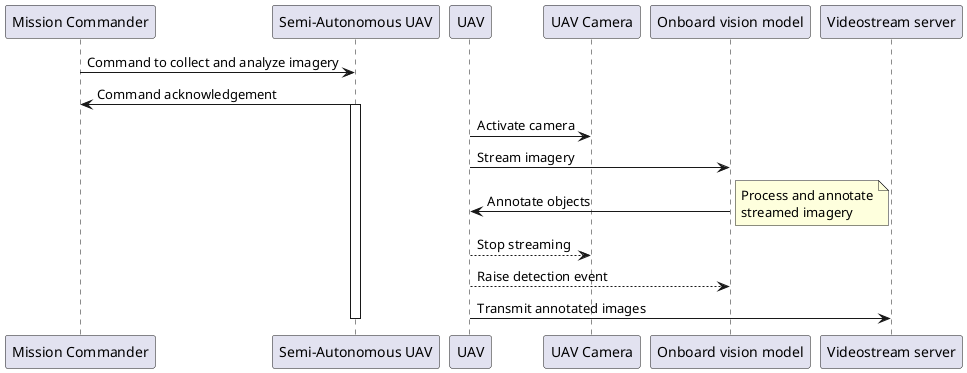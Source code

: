 @startuml "Image Capture and Analysis Sequence Diagram"

"Mission Commander" -> "Semi-Autonomous UAV": Command to collect and analyze imagery
"Mission Commander" <- "Semi-Autonomous UAV": Command acknowledgement

activate "Semi-Autonomous UAV"
"UAV" -> "UAV Camera": Activate camera
"UAV" -> "Onboard vision model": Stream imagery
"Onboard vision model" -> "UAV": Annotate objects
note right: Process and annotate\nstreamed imagery
"UAV" --> "UAV Camera": Stop streaming
"UAV" --> "Onboard vision model": Raise detection event
"UAV" -> "Videostream server": Transmit annotated images
deactivate "Semi-Autonomous UAV"

@enduml
